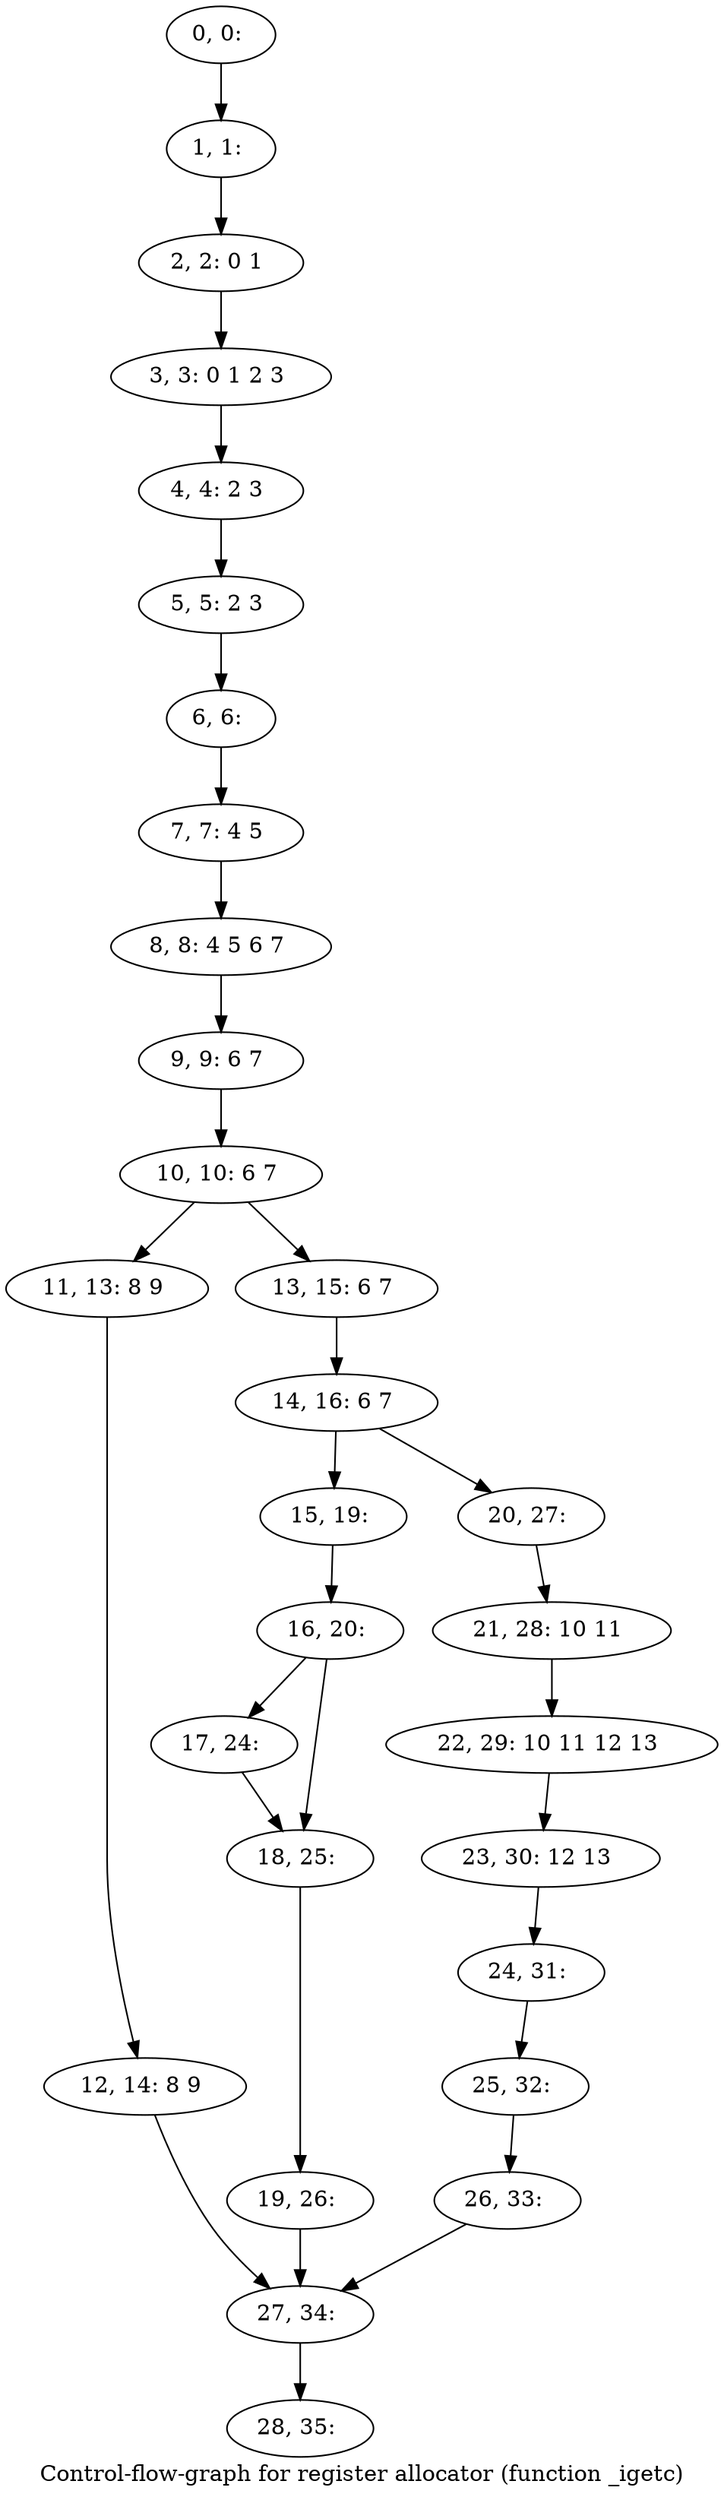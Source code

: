 digraph G {
graph [label="Control-flow-graph for register allocator (function _igetc)"]
0[label="0, 0: "];
1[label="1, 1: "];
2[label="2, 2: 0 1 "];
3[label="3, 3: 0 1 2 3 "];
4[label="4, 4: 2 3 "];
5[label="5, 5: 2 3 "];
6[label="6, 6: "];
7[label="7, 7: 4 5 "];
8[label="8, 8: 4 5 6 7 "];
9[label="9, 9: 6 7 "];
10[label="10, 10: 6 7 "];
11[label="11, 13: 8 9 "];
12[label="12, 14: 8 9 "];
13[label="13, 15: 6 7 "];
14[label="14, 16: 6 7 "];
15[label="15, 19: "];
16[label="16, 20: "];
17[label="17, 24: "];
18[label="18, 25: "];
19[label="19, 26: "];
20[label="20, 27: "];
21[label="21, 28: 10 11 "];
22[label="22, 29: 10 11 12 13 "];
23[label="23, 30: 12 13 "];
24[label="24, 31: "];
25[label="25, 32: "];
26[label="26, 33: "];
27[label="27, 34: "];
28[label="28, 35: "];
0->1 ;
1->2 ;
2->3 ;
3->4 ;
4->5 ;
5->6 ;
6->7 ;
7->8 ;
8->9 ;
9->10 ;
10->11 ;
10->13 ;
11->12 ;
12->27 ;
13->14 ;
14->15 ;
14->20 ;
15->16 ;
16->17 ;
16->18 ;
17->18 ;
18->19 ;
19->27 ;
20->21 ;
21->22 ;
22->23 ;
23->24 ;
24->25 ;
25->26 ;
26->27 ;
27->28 ;
}
